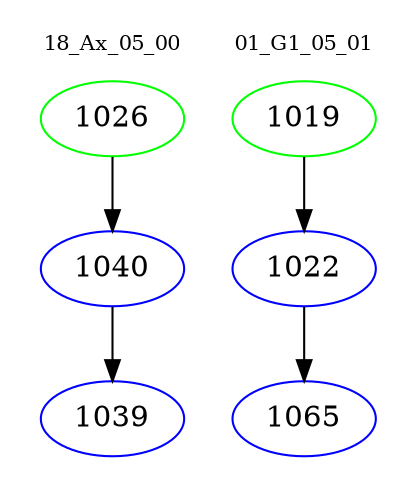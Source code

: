 digraph{
subgraph cluster_0 {
color = white
label = "18_Ax_05_00";
fontsize=10;
T0_1026 [label="1026", color="green"]
T0_1026 -> T0_1040 [color="black"]
T0_1040 [label="1040", color="blue"]
T0_1040 -> T0_1039 [color="black"]
T0_1039 [label="1039", color="blue"]
}
subgraph cluster_1 {
color = white
label = "01_G1_05_01";
fontsize=10;
T1_1019 [label="1019", color="green"]
T1_1019 -> T1_1022 [color="black"]
T1_1022 [label="1022", color="blue"]
T1_1022 -> T1_1065 [color="black"]
T1_1065 [label="1065", color="blue"]
}
}
